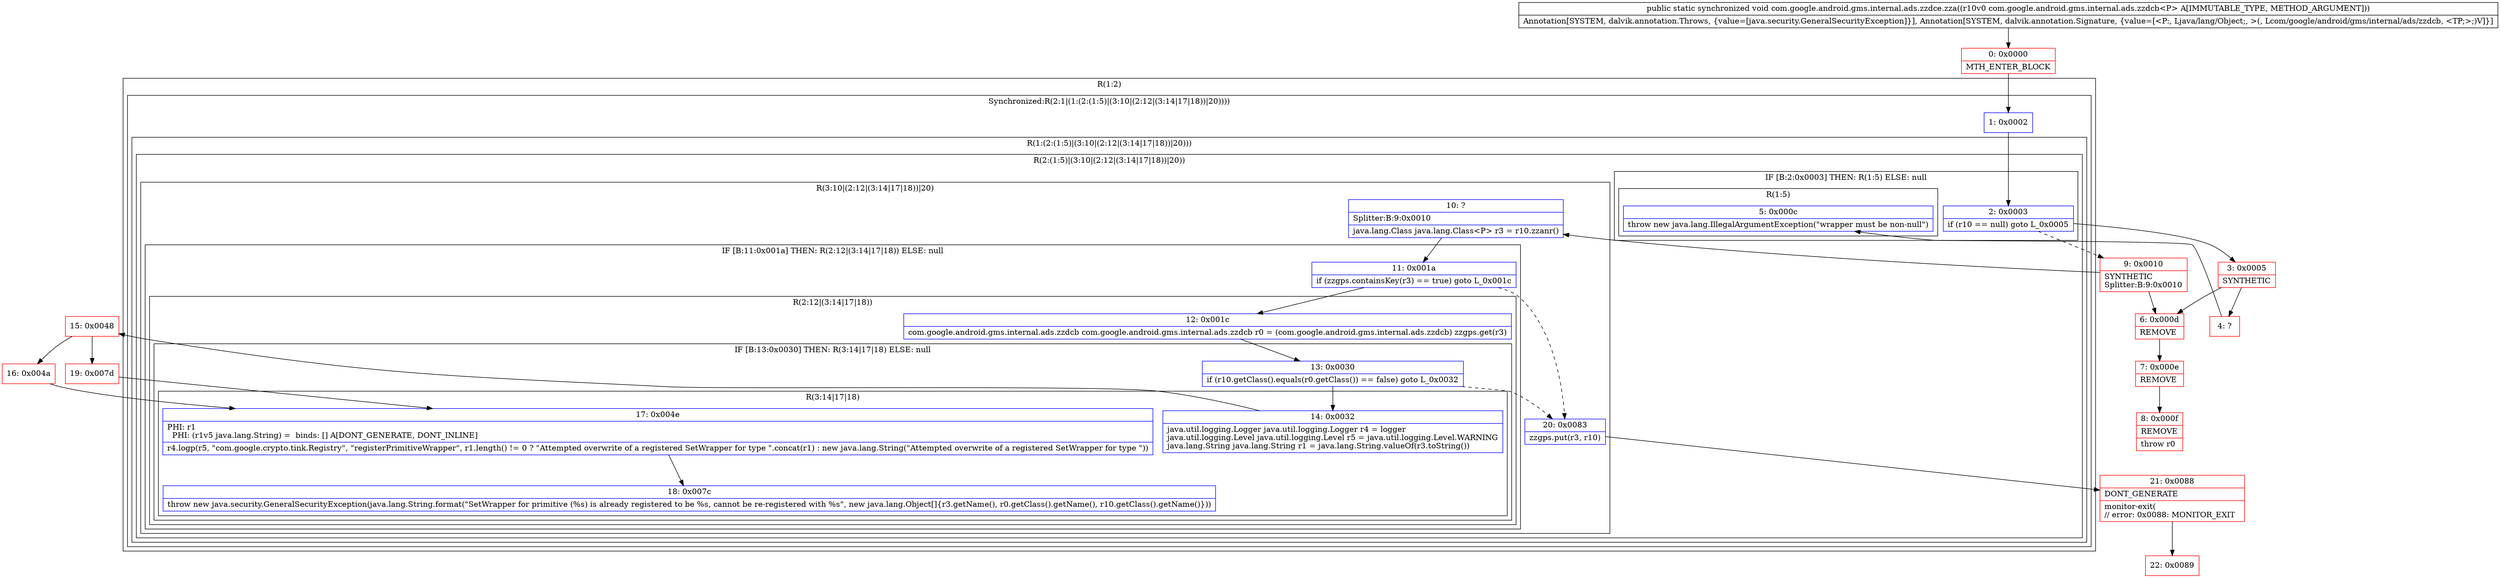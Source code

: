 digraph "CFG forcom.google.android.gms.internal.ads.zzdce.zza(Lcom\/google\/android\/gms\/internal\/ads\/zzdcb;)V" {
subgraph cluster_Region_1111090464 {
label = "R(1:2)";
node [shape=record,color=blue];
subgraph cluster_SynchronizedRegion_490387827 {
label = "Synchronized:R(2:1|(1:(2:(1:5)|(3:10|(2:12|(3:14|17|18))|20))))";
node [shape=record,color=blue];
Node_1 [shape=record,label="{1\:\ 0x0002}"];
subgraph cluster_Region_125218085 {
label = "R(1:(2:(1:5)|(3:10|(2:12|(3:14|17|18))|20)))";
node [shape=record,color=blue];
subgraph cluster_Region_827498052 {
label = "R(2:(1:5)|(3:10|(2:12|(3:14|17|18))|20))";
node [shape=record,color=blue];
subgraph cluster_IfRegion_1011842475 {
label = "IF [B:2:0x0003] THEN: R(1:5) ELSE: null";
node [shape=record,color=blue];
Node_2 [shape=record,label="{2\:\ 0x0003|if (r10 == null) goto L_0x0005\l}"];
subgraph cluster_Region_1953938032 {
label = "R(1:5)";
node [shape=record,color=blue];
Node_5 [shape=record,label="{5\:\ 0x000c|throw new java.lang.IllegalArgumentException(\"wrapper must be non\-null\")\l}"];
}
}
subgraph cluster_Region_896862338 {
label = "R(3:10|(2:12|(3:14|17|18))|20)";
node [shape=record,color=blue];
Node_10 [shape=record,label="{10\:\ ?|Splitter:B:9:0x0010\l|java.lang.Class java.lang.Class\<P\> r3 = r10.zzanr()\l}"];
subgraph cluster_IfRegion_1604553447 {
label = "IF [B:11:0x001a] THEN: R(2:12|(3:14|17|18)) ELSE: null";
node [shape=record,color=blue];
Node_11 [shape=record,label="{11\:\ 0x001a|if (zzgps.containsKey(r3) == true) goto L_0x001c\l}"];
subgraph cluster_Region_2035892467 {
label = "R(2:12|(3:14|17|18))";
node [shape=record,color=blue];
Node_12 [shape=record,label="{12\:\ 0x001c|com.google.android.gms.internal.ads.zzdcb com.google.android.gms.internal.ads.zzdcb r0 = (com.google.android.gms.internal.ads.zzdcb) zzgps.get(r3)\l}"];
subgraph cluster_IfRegion_652406050 {
label = "IF [B:13:0x0030] THEN: R(3:14|17|18) ELSE: null";
node [shape=record,color=blue];
Node_13 [shape=record,label="{13\:\ 0x0030|if (r10.getClass().equals(r0.getClass()) == false) goto L_0x0032\l}"];
subgraph cluster_Region_1003406273 {
label = "R(3:14|17|18)";
node [shape=record,color=blue];
Node_14 [shape=record,label="{14\:\ 0x0032|java.util.logging.Logger java.util.logging.Logger r4 = logger\ljava.util.logging.Level java.util.logging.Level r5 = java.util.logging.Level.WARNING\ljava.lang.String java.lang.String r1 = java.lang.String.valueOf(r3.toString())\l}"];
Node_17 [shape=record,label="{17\:\ 0x004e|PHI: r1 \l  PHI: (r1v5 java.lang.String) =  binds: [] A[DONT_GENERATE, DONT_INLINE]\l|r4.logp(r5, \"com.google.crypto.tink.Registry\", \"registerPrimitiveWrapper\", r1.length() != 0 ? \"Attempted overwrite of a registered SetWrapper for type \".concat(r1) : new java.lang.String(\"Attempted overwrite of a registered SetWrapper for type \"))\l}"];
Node_18 [shape=record,label="{18\:\ 0x007c|throw new java.security.GeneralSecurityException(java.lang.String.format(\"SetWrapper for primitive (%s) is already registered to be %s, cannot be re\-registered with %s\", new java.lang.Object[]\{r3.getName(), r0.getClass().getName(), r10.getClass().getName()\}))\l}"];
}
}
}
}
Node_20 [shape=record,label="{20\:\ 0x0083|zzgps.put(r3, r10)\l}"];
}
}
}
}
}
Node_0 [shape=record,color=red,label="{0\:\ 0x0000|MTH_ENTER_BLOCK\l}"];
Node_3 [shape=record,color=red,label="{3\:\ 0x0005|SYNTHETIC\l}"];
Node_4 [shape=record,color=red,label="{4\:\ ?}"];
Node_6 [shape=record,color=red,label="{6\:\ 0x000d|REMOVE\l}"];
Node_7 [shape=record,color=red,label="{7\:\ 0x000e|REMOVE\l}"];
Node_8 [shape=record,color=red,label="{8\:\ 0x000f|REMOVE\l|throw r0\l}"];
Node_9 [shape=record,color=red,label="{9\:\ 0x0010|SYNTHETIC\lSplitter:B:9:0x0010\l}"];
Node_15 [shape=record,color=red,label="{15\:\ 0x0048}"];
Node_16 [shape=record,color=red,label="{16\:\ 0x004a}"];
Node_19 [shape=record,color=red,label="{19\:\ 0x007d}"];
Node_21 [shape=record,color=red,label="{21\:\ 0x0088|DONT_GENERATE\l|monitor\-exit(\l\/\/ error: 0x0088: MONITOR_EXIT  \l}"];
Node_22 [shape=record,color=red,label="{22\:\ 0x0089}"];
MethodNode[shape=record,label="{public static synchronized void com.google.android.gms.internal.ads.zzdce.zza((r10v0 com.google.android.gms.internal.ads.zzdcb\<P\> A[IMMUTABLE_TYPE, METHOD_ARGUMENT]))  | Annotation[SYSTEM, dalvik.annotation.Throws, \{value=[java.security.GeneralSecurityException]\}], Annotation[SYSTEM, dalvik.annotation.Signature, \{value=[\<P:, Ljava\/lang\/Object;, \>(, Lcom\/google\/android\/gms\/internal\/ads\/zzdcb, \<TP;\>;)V]\}]\l}"];
MethodNode -> Node_0;
Node_1 -> Node_2;
Node_2 -> Node_3;
Node_2 -> Node_9[style=dashed];
Node_10 -> Node_11;
Node_11 -> Node_12;
Node_11 -> Node_20[style=dashed];
Node_12 -> Node_13;
Node_13 -> Node_14;
Node_13 -> Node_20[style=dashed];
Node_14 -> Node_15;
Node_17 -> Node_18;
Node_20 -> Node_21;
Node_0 -> Node_1;
Node_3 -> Node_4;
Node_3 -> Node_6;
Node_4 -> Node_5;
Node_6 -> Node_7;
Node_7 -> Node_8;
Node_9 -> Node_10;
Node_9 -> Node_6;
Node_15 -> Node_16;
Node_15 -> Node_19;
Node_16 -> Node_17;
Node_19 -> Node_17;
Node_21 -> Node_22;
}

